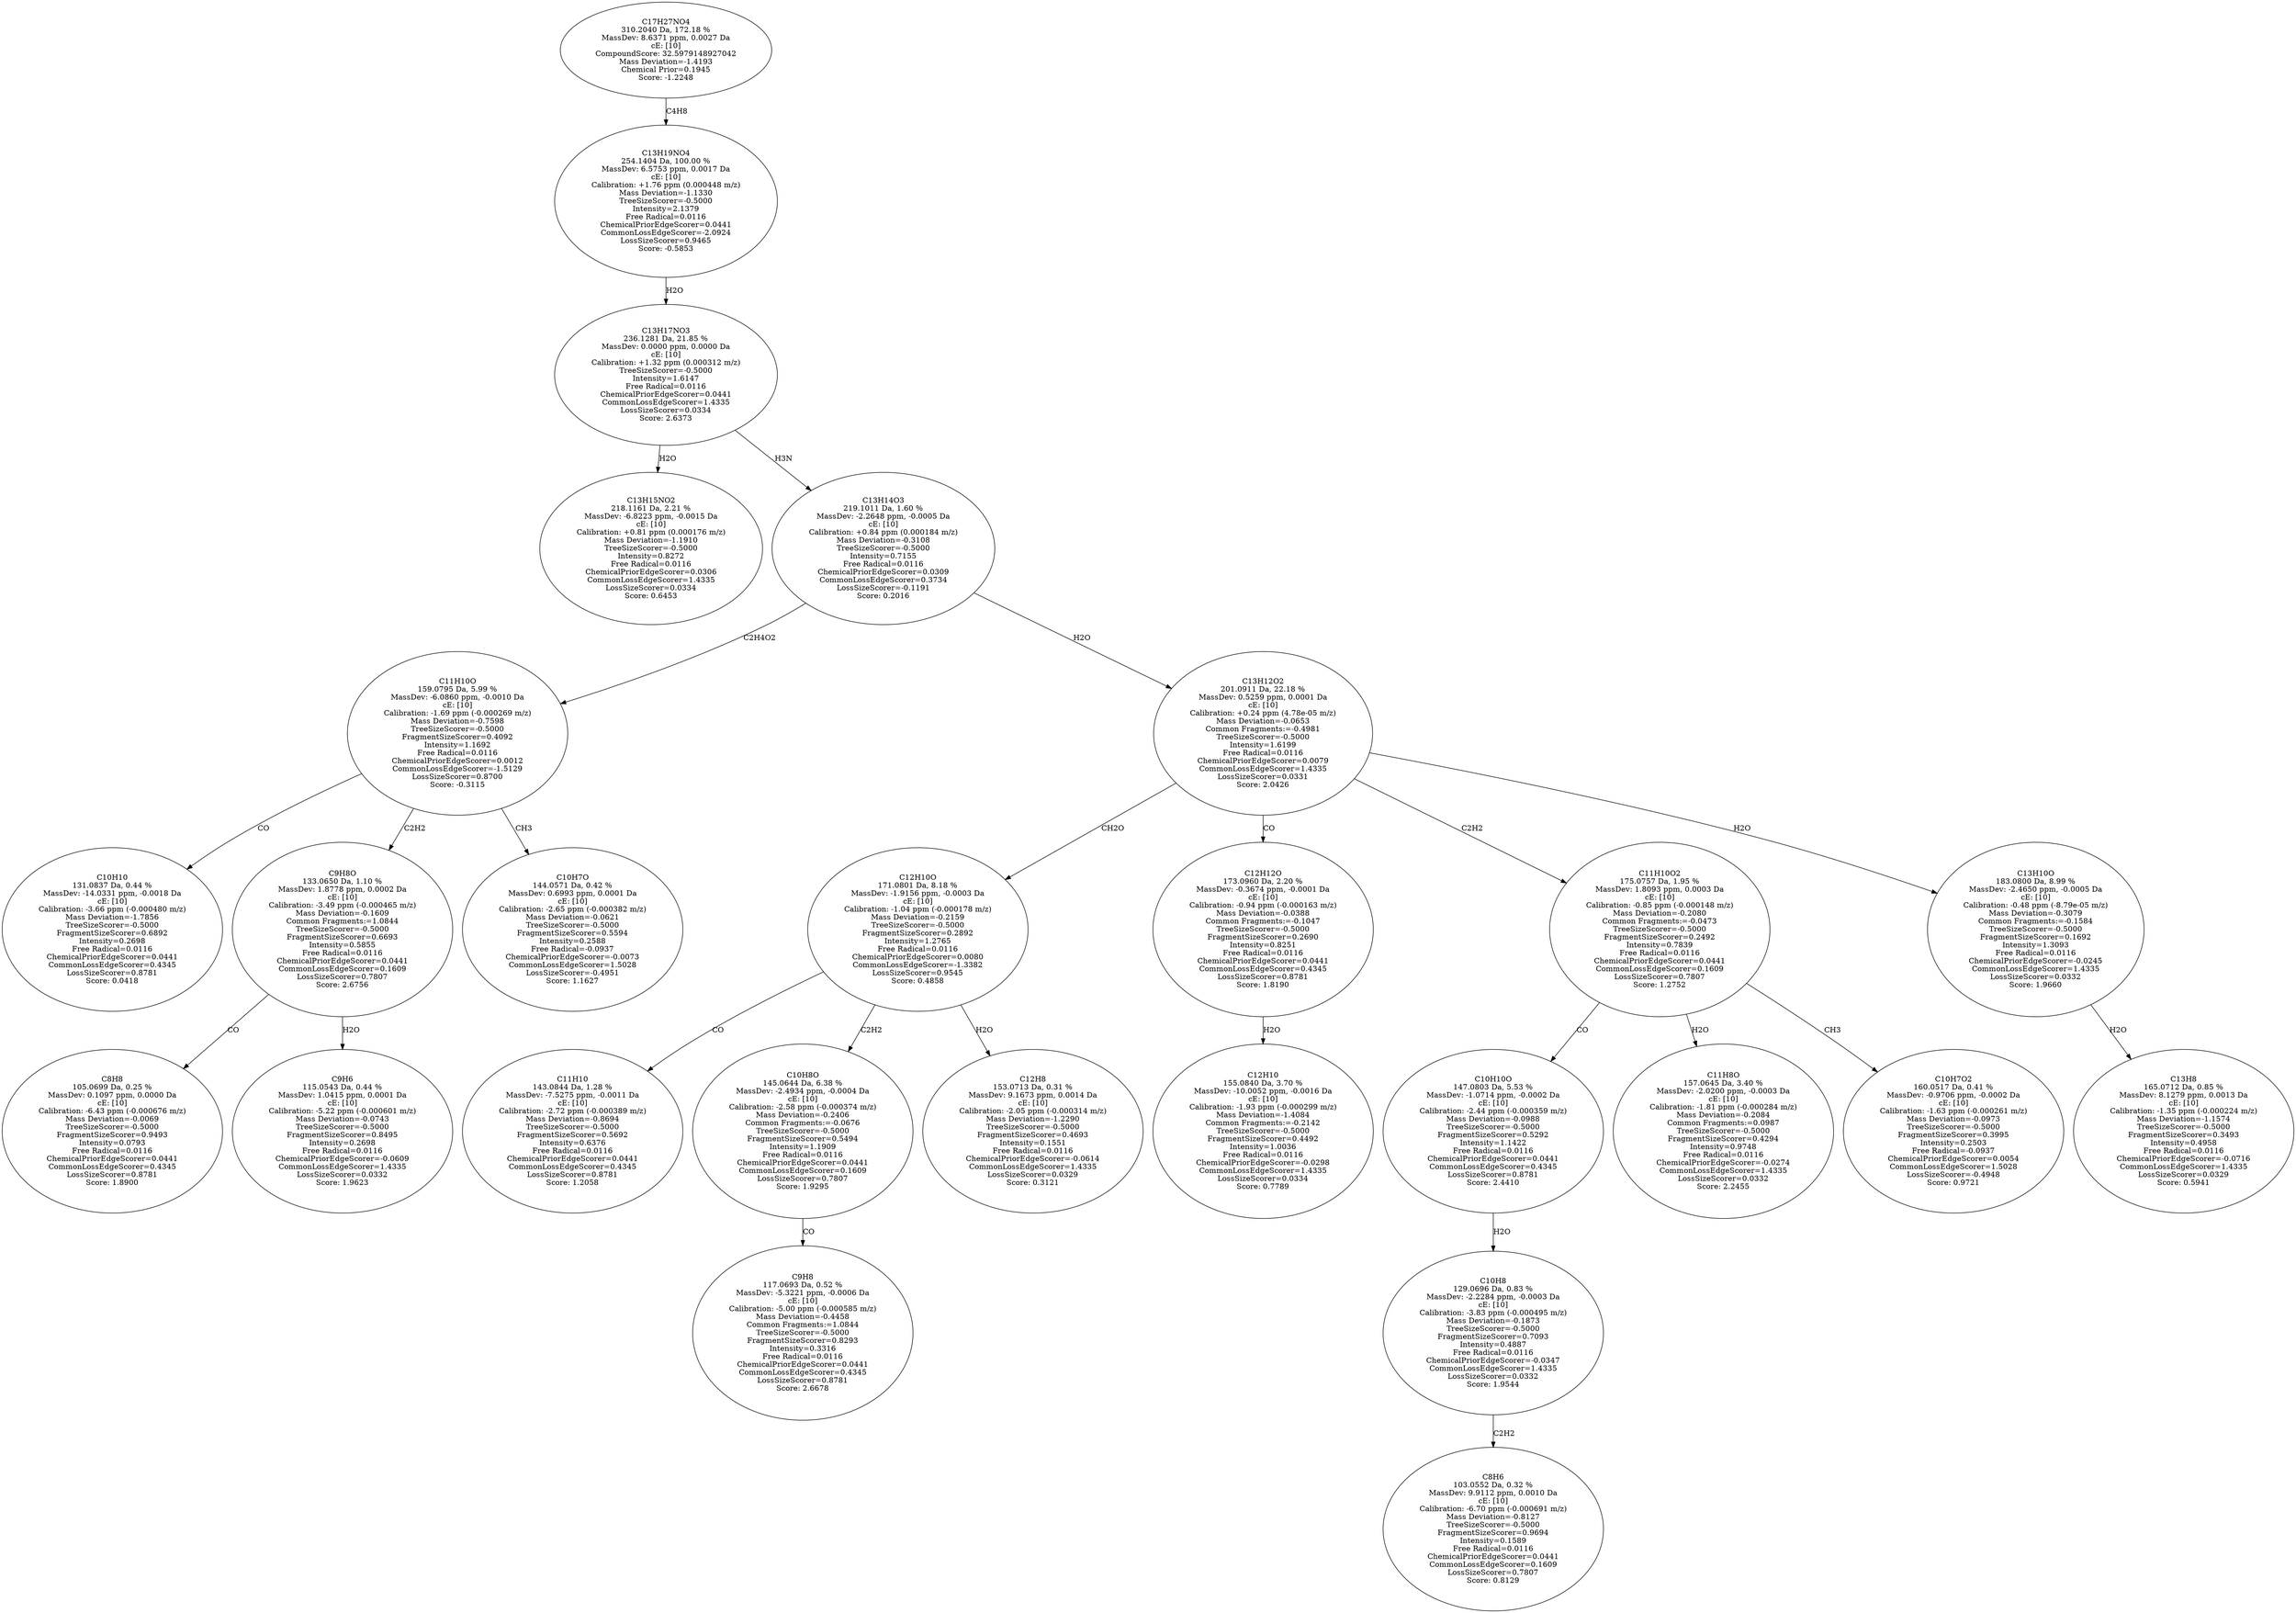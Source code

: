 strict digraph {
v1 [label="C13H15NO2\n218.1161 Da, 2.21 %\nMassDev: -6.8223 ppm, -0.0015 Da\ncE: [10]\nCalibration: +0.81 ppm (0.000176 m/z)\nMass Deviation=-1.1910\nTreeSizeScorer=-0.5000\nIntensity=0.8272\nFree Radical=0.0116\nChemicalPriorEdgeScorer=0.0306\nCommonLossEdgeScorer=1.4335\nLossSizeScorer=0.0334\nScore: 0.6453"];
v2 [label="C10H10\n131.0837 Da, 0.44 %\nMassDev: -14.0331 ppm, -0.0018 Da\ncE: [10]\nCalibration: -3.66 ppm (-0.000480 m/z)\nMass Deviation=-1.7856\nTreeSizeScorer=-0.5000\nFragmentSizeScorer=0.6892\nIntensity=0.2698\nFree Radical=0.0116\nChemicalPriorEdgeScorer=0.0441\nCommonLossEdgeScorer=0.4345\nLossSizeScorer=0.8781\nScore: 0.0418"];
v3 [label="C8H8\n105.0699 Da, 0.25 %\nMassDev: 0.1097 ppm, 0.0000 Da\ncE: [10]\nCalibration: -6.43 ppm (-0.000676 m/z)\nMass Deviation=-0.0069\nTreeSizeScorer=-0.5000\nFragmentSizeScorer=0.9493\nIntensity=0.0793\nFree Radical=0.0116\nChemicalPriorEdgeScorer=0.0441\nCommonLossEdgeScorer=0.4345\nLossSizeScorer=0.8781\nScore: 1.8900"];
v4 [label="C9H6\n115.0543 Da, 0.44 %\nMassDev: 1.0415 ppm, 0.0001 Da\ncE: [10]\nCalibration: -5.22 ppm (-0.000601 m/z)\nMass Deviation=-0.0743\nTreeSizeScorer=-0.5000\nFragmentSizeScorer=0.8495\nIntensity=0.2698\nFree Radical=0.0116\nChemicalPriorEdgeScorer=-0.0609\nCommonLossEdgeScorer=1.4335\nLossSizeScorer=0.0332\nScore: 1.9623"];
v5 [label="C9H8O\n133.0650 Da, 1.10 %\nMassDev: 1.8778 ppm, 0.0002 Da\ncE: [10]\nCalibration: -3.49 ppm (-0.000465 m/z)\nMass Deviation=-0.1609\nCommon Fragments:=1.0844\nTreeSizeScorer=-0.5000\nFragmentSizeScorer=0.6693\nIntensity=0.5855\nFree Radical=0.0116\nChemicalPriorEdgeScorer=0.0441\nCommonLossEdgeScorer=0.1609\nLossSizeScorer=0.7807\nScore: 2.6756"];
v6 [label="C10H7O\n144.0571 Da, 0.42 %\nMassDev: 0.6993 ppm, 0.0001 Da\ncE: [10]\nCalibration: -2.65 ppm (-0.000382 m/z)\nMass Deviation=-0.0621\nTreeSizeScorer=-0.5000\nFragmentSizeScorer=0.5594\nIntensity=0.2588\nFree Radical=-0.0937\nChemicalPriorEdgeScorer=-0.0073\nCommonLossEdgeScorer=1.5028\nLossSizeScorer=-0.4951\nScore: 1.1627"];
v7 [label="C11H10O\n159.0795 Da, 5.99 %\nMassDev: -6.0860 ppm, -0.0010 Da\ncE: [10]\nCalibration: -1.69 ppm (-0.000269 m/z)\nMass Deviation=-0.7598\nTreeSizeScorer=-0.5000\nFragmentSizeScorer=0.4092\nIntensity=1.1692\nFree Radical=0.0116\nChemicalPriorEdgeScorer=0.0012\nCommonLossEdgeScorer=-1.5129\nLossSizeScorer=0.8700\nScore: -0.3115"];
v8 [label="C11H10\n143.0844 Da, 1.28 %\nMassDev: -7.5275 ppm, -0.0011 Da\ncE: [10]\nCalibration: -2.72 ppm (-0.000389 m/z)\nMass Deviation=-0.8694\nTreeSizeScorer=-0.5000\nFragmentSizeScorer=0.5692\nIntensity=0.6376\nFree Radical=0.0116\nChemicalPriorEdgeScorer=0.0441\nCommonLossEdgeScorer=0.4345\nLossSizeScorer=0.8781\nScore: 1.2058"];
v9 [label="C9H8\n117.0693 Da, 0.52 %\nMassDev: -5.3221 ppm, -0.0006 Da\ncE: [10]\nCalibration: -5.00 ppm (-0.000585 m/z)\nMass Deviation=-0.4458\nCommon Fragments:=1.0844\nTreeSizeScorer=-0.5000\nFragmentSizeScorer=0.8293\nIntensity=0.3316\nFree Radical=0.0116\nChemicalPriorEdgeScorer=0.0441\nCommonLossEdgeScorer=0.4345\nLossSizeScorer=0.8781\nScore: 2.6678"];
v10 [label="C10H8O\n145.0644 Da, 6.38 %\nMassDev: -2.4934 ppm, -0.0004 Da\ncE: [10]\nCalibration: -2.58 ppm (-0.000374 m/z)\nMass Deviation=-0.2406\nCommon Fragments:=-0.0676\nTreeSizeScorer=-0.5000\nFragmentSizeScorer=0.5494\nIntensity=1.1909\nFree Radical=0.0116\nChemicalPriorEdgeScorer=0.0441\nCommonLossEdgeScorer=0.1609\nLossSizeScorer=0.7807\nScore: 1.9295"];
v11 [label="C12H8\n153.0713 Da, 0.31 %\nMassDev: 9.1673 ppm, 0.0014 Da\ncE: [10]\nCalibration: -2.05 ppm (-0.000314 m/z)\nMass Deviation=-1.2290\nTreeSizeScorer=-0.5000\nFragmentSizeScorer=0.4693\nIntensity=0.1551\nFree Radical=0.0116\nChemicalPriorEdgeScorer=-0.0614\nCommonLossEdgeScorer=1.4335\nLossSizeScorer=0.0329\nScore: 0.3121"];
v12 [label="C12H10O\n171.0801 Da, 8.18 %\nMassDev: -1.9156 ppm, -0.0003 Da\ncE: [10]\nCalibration: -1.04 ppm (-0.000178 m/z)\nMass Deviation=-0.2159\nTreeSizeScorer=-0.5000\nFragmentSizeScorer=0.2892\nIntensity=1.2765\nFree Radical=0.0116\nChemicalPriorEdgeScorer=0.0080\nCommonLossEdgeScorer=-1.3382\nLossSizeScorer=0.9545\nScore: 0.4858"];
v13 [label="C12H10\n155.0840 Da, 3.70 %\nMassDev: -10.0052 ppm, -0.0016 Da\ncE: [10]\nCalibration: -1.93 ppm (-0.000299 m/z)\nMass Deviation=-1.4084\nCommon Fragments:=-0.2142\nTreeSizeScorer=-0.5000\nFragmentSizeScorer=0.4492\nIntensity=1.0036\nFree Radical=0.0116\nChemicalPriorEdgeScorer=-0.0298\nCommonLossEdgeScorer=1.4335\nLossSizeScorer=0.0334\nScore: 0.7789"];
v14 [label="C12H12O\n173.0960 Da, 2.20 %\nMassDev: -0.3674 ppm, -0.0001 Da\ncE: [10]\nCalibration: -0.94 ppm (-0.000163 m/z)\nMass Deviation=-0.0388\nCommon Fragments:=-0.1047\nTreeSizeScorer=-0.5000\nFragmentSizeScorer=0.2690\nIntensity=0.8251\nFree Radical=0.0116\nChemicalPriorEdgeScorer=0.0441\nCommonLossEdgeScorer=0.4345\nLossSizeScorer=0.8781\nScore: 1.8190"];
v15 [label="C8H6\n103.0552 Da, 0.32 %\nMassDev: 9.9112 ppm, 0.0010 Da\ncE: [10]\nCalibration: -6.70 ppm (-0.000691 m/z)\nMass Deviation=-0.8127\nTreeSizeScorer=-0.5000\nFragmentSizeScorer=0.9694\nIntensity=0.1589\nFree Radical=0.0116\nChemicalPriorEdgeScorer=0.0441\nCommonLossEdgeScorer=0.1609\nLossSizeScorer=0.7807\nScore: 0.8129"];
v16 [label="C10H8\n129.0696 Da, 0.83 %\nMassDev: -2.2284 ppm, -0.0003 Da\ncE: [10]\nCalibration: -3.83 ppm (-0.000495 m/z)\nMass Deviation=-0.1873\nTreeSizeScorer=-0.5000\nFragmentSizeScorer=0.7093\nIntensity=0.4887\nFree Radical=0.0116\nChemicalPriorEdgeScorer=-0.0347\nCommonLossEdgeScorer=1.4335\nLossSizeScorer=0.0332\nScore: 1.9544"];
v17 [label="C10H10O\n147.0803 Da, 5.53 %\nMassDev: -1.0714 ppm, -0.0002 Da\ncE: [10]\nCalibration: -2.44 ppm (-0.000359 m/z)\nMass Deviation=-0.0988\nTreeSizeScorer=-0.5000\nFragmentSizeScorer=0.5292\nIntensity=1.1422\nFree Radical=0.0116\nChemicalPriorEdgeScorer=0.0441\nCommonLossEdgeScorer=0.4345\nLossSizeScorer=0.8781\nScore: 2.4410"];
v18 [label="C11H8O\n157.0645 Da, 3.40 %\nMassDev: -2.0200 ppm, -0.0003 Da\ncE: [10]\nCalibration: -1.81 ppm (-0.000284 m/z)\nMass Deviation=-0.2084\nCommon Fragments:=0.0987\nTreeSizeScorer=-0.5000\nFragmentSizeScorer=0.4294\nIntensity=0.9748\nFree Radical=0.0116\nChemicalPriorEdgeScorer=-0.0274\nCommonLossEdgeScorer=1.4335\nLossSizeScorer=0.0332\nScore: 2.2455"];
v19 [label="C10H7O2\n160.0517 Da, 0.41 %\nMassDev: -0.9706 ppm, -0.0002 Da\ncE: [10]\nCalibration: -1.63 ppm (-0.000261 m/z)\nMass Deviation=-0.0973\nTreeSizeScorer=-0.5000\nFragmentSizeScorer=0.3995\nIntensity=0.2503\nFree Radical=-0.0937\nChemicalPriorEdgeScorer=0.0054\nCommonLossEdgeScorer=1.5028\nLossSizeScorer=-0.4948\nScore: 0.9721"];
v20 [label="C11H10O2\n175.0757 Da, 1.95 %\nMassDev: 1.8093 ppm, 0.0003 Da\ncE: [10]\nCalibration: -0.85 ppm (-0.000148 m/z)\nMass Deviation=-0.2080\nCommon Fragments:=-0.0473\nTreeSizeScorer=-0.5000\nFragmentSizeScorer=0.2492\nIntensity=0.7839\nFree Radical=0.0116\nChemicalPriorEdgeScorer=0.0441\nCommonLossEdgeScorer=0.1609\nLossSizeScorer=0.7807\nScore: 1.2752"];
v21 [label="C13H8\n165.0712 Da, 0.85 %\nMassDev: 8.1279 ppm, 0.0013 Da\ncE: [10]\nCalibration: -1.35 ppm (-0.000224 m/z)\nMass Deviation=-1.1574\nTreeSizeScorer=-0.5000\nFragmentSizeScorer=0.3493\nIntensity=0.4958\nFree Radical=0.0116\nChemicalPriorEdgeScorer=-0.0716\nCommonLossEdgeScorer=1.4335\nLossSizeScorer=0.0329\nScore: 0.5941"];
v22 [label="C13H10O\n183.0800 Da, 8.99 %\nMassDev: -2.4650 ppm, -0.0005 Da\ncE: [10]\nCalibration: -0.48 ppm (-8.79e-05 m/z)\nMass Deviation=-0.3079\nCommon Fragments:=-0.1584\nTreeSizeScorer=-0.5000\nFragmentSizeScorer=0.1692\nIntensity=1.3093\nFree Radical=0.0116\nChemicalPriorEdgeScorer=-0.0245\nCommonLossEdgeScorer=1.4335\nLossSizeScorer=0.0332\nScore: 1.9660"];
v23 [label="C13H12O2\n201.0911 Da, 22.18 %\nMassDev: 0.5259 ppm, 0.0001 Da\ncE: [10]\nCalibration: +0.24 ppm (4.78e-05 m/z)\nMass Deviation=-0.0653\nCommon Fragments:=-0.4981\nTreeSizeScorer=-0.5000\nIntensity=1.6199\nFree Radical=0.0116\nChemicalPriorEdgeScorer=0.0079\nCommonLossEdgeScorer=1.4335\nLossSizeScorer=0.0331\nScore: 2.0426"];
v24 [label="C13H14O3\n219.1011 Da, 1.60 %\nMassDev: -2.2648 ppm, -0.0005 Da\ncE: [10]\nCalibration: +0.84 ppm (0.000184 m/z)\nMass Deviation=-0.3108\nTreeSizeScorer=-0.5000\nIntensity=0.7155\nFree Radical=0.0116\nChemicalPriorEdgeScorer=0.0309\nCommonLossEdgeScorer=0.3734\nLossSizeScorer=-0.1191\nScore: 0.2016"];
v25 [label="C13H17NO3\n236.1281 Da, 21.85 %\nMassDev: 0.0000 ppm, 0.0000 Da\ncE: [10]\nCalibration: +1.32 ppm (0.000312 m/z)\nTreeSizeScorer=-0.5000\nIntensity=1.6147\nFree Radical=0.0116\nChemicalPriorEdgeScorer=0.0441\nCommonLossEdgeScorer=1.4335\nLossSizeScorer=0.0334\nScore: 2.6373"];
v26 [label="C13H19NO4\n254.1404 Da, 100.00 %\nMassDev: 6.5753 ppm, 0.0017 Da\ncE: [10]\nCalibration: +1.76 ppm (0.000448 m/z)\nMass Deviation=-1.1330\nTreeSizeScorer=-0.5000\nIntensity=2.1379\nFree Radical=0.0116\nChemicalPriorEdgeScorer=0.0441\nCommonLossEdgeScorer=-2.0924\nLossSizeScorer=0.9465\nScore: -0.5853"];
v27 [label="C17H27NO4\n310.2040 Da, 172.18 %\nMassDev: 8.6371 ppm, 0.0027 Da\ncE: [10]\nCompoundScore: 32.5979148927042\nMass Deviation=-1.4193\nChemical Prior=0.1945\nScore: -1.2248"];
v25 -> v1 [label="H2O"];
v7 -> v2 [label="CO"];
v5 -> v3 [label="CO"];
v5 -> v4 [label="H2O"];
v7 -> v5 [label="C2H2"];
v7 -> v6 [label="CH3"];
v24 -> v7 [label="C2H4O2"];
v12 -> v8 [label="CO"];
v10 -> v9 [label="CO"];
v12 -> v10 [label="C2H2"];
v12 -> v11 [label="H2O"];
v23 -> v12 [label="CH2O"];
v14 -> v13 [label="H2O"];
v23 -> v14 [label="CO"];
v16 -> v15 [label="C2H2"];
v17 -> v16 [label="H2O"];
v20 -> v17 [label="CO"];
v20 -> v18 [label="H2O"];
v20 -> v19 [label="CH3"];
v23 -> v20 [label="C2H2"];
v22 -> v21 [label="H2O"];
v23 -> v22 [label="H2O"];
v24 -> v23 [label="H2O"];
v25 -> v24 [label="H3N"];
v26 -> v25 [label="H2O"];
v27 -> v26 [label="C4H8"];
}